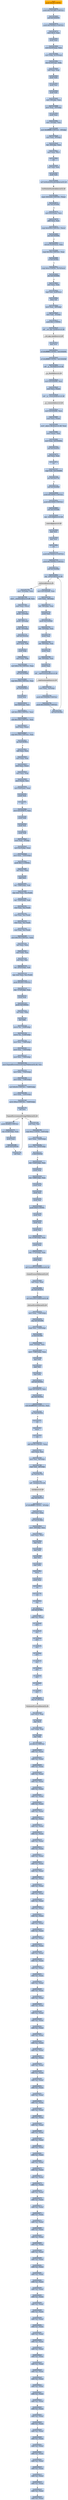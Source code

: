 digraph G {
node[shape=rectangle,style=filled,fillcolor=lightsteelblue,color=lightsteelblue]
bgcolor="transparent"
a0x01003659pushl_0x28UINT8[label="start\npushl $0x28<UINT8>",color="lightgrey",fillcolor="orange"];
a0x0100365bpushl_0x1001d80UINT32[label="0x0100365b\npushl $0x1001d80<UINT32>"];
a0x01003660call_0x01003878[label="0x01003660\ncall 0x01003878"];
a0x01003878pushl_0x10038caUINT32[label="0x01003878\npushl $0x10038ca<UINT32>"];
a0x0100387dmovl_fs_0_eax[label="0x0100387d\nmovl %fs:0, %eax"];
a0x01003883pushl_eax[label="0x01003883\npushl %eax"];
a0x01003884movl_0x10esp__eax[label="0x01003884\nmovl 0x10(%esp), %eax"];
a0x01003888movl_ebp_0x10esp_[label="0x01003888\nmovl %ebp, 0x10(%esp)"];
a0x0100388cleal_0x10esp__ebp[label="0x0100388c\nleal 0x10(%esp), %ebp"];
a0x01003890subl_eax_esp[label="0x01003890\nsubl %eax, %esp"];
a0x01003892pushl_ebx[label="0x01003892\npushl %ebx"];
a0x01003893pushl_esi[label="0x01003893\npushl %esi"];
a0x01003894pushl_edi[label="0x01003894\npushl %edi"];
a0x01003895movl__8ebp__eax[label="0x01003895\nmovl -8(%ebp), %eax"];
a0x01003898movl_esp__24ebp_[label="0x01003898\nmovl %esp, -24(%ebp)"];
a0x0100389bpushl_eax[label="0x0100389b\npushl %eax"];
a0x0100389cmovl__4ebp__eax[label="0x0100389c\nmovl -4(%ebp), %eax"];
a0x0100389fmovl_0xffffffffUINT32__4ebp_[label="0x0100389f\nmovl $0xffffffff<UINT32>, -4(%ebp)"];
a0x010038a6movl_eax__8ebp_[label="0x010038a6\nmovl %eax, -8(%ebp)"];
a0x010038a9leal__16ebp__eax[label="0x010038a9\nleal -16(%ebp), %eax"];
a0x010038acmovl_eax_fs_0[label="0x010038ac\nmovl %eax, %fs:0"];
a0x010038b2ret[label="0x010038b2\nret"];
a0x01003665xorl_edi_edi[label="0x01003665\nxorl %edi, %edi"];
a0x01003667pushl_edi[label="0x01003667\npushl %edi"];
a0x01003668call_GetModuleHandleA_kernel32_dll[label="0x01003668\ncall GetModuleHandleA@kernel32.dll"];
GetModuleHandleA_kernel32_dll[label="GetModuleHandleA@kernel32.dll",color="lightgrey",fillcolor="lightgrey"];
a0x0100366ecmpw_0x5a4dUINT16_eax_[label="0x0100366e\ncmpw $0x5a4d<UINT16>, (%eax)"];
a0x01003673jne_0x01003694[label="0x01003673\njne 0x01003694"];
a0x01003675movl_0x3ceax__ecx[label="0x01003675\nmovl 0x3c(%eax), %ecx"];
a0x01003678addl_eax_ecx[label="0x01003678\naddl %eax, %ecx"];
a0x0100367acmpl_0x4550UINT32_ecx_[label="0x0100367a\ncmpl $0x4550<UINT32>, (%ecx)"];
a0x01003680jne_0x01003694[label="0x01003680\njne 0x01003694"];
a0x01003682movzwl_0x18ecx__eax[label="0x01003682\nmovzwl 0x18(%ecx), %eax"];
a0x01003686cmpl_0x10bUINT32_eax[label="0x01003686\ncmpl $0x10b<UINT32>, %eax"];
a0x0100368bje_0x010036ac[label="0x0100368b\nje 0x010036ac"];
a0x010036accmpl_0xeUINT8_0x74ecx_[label="0x010036ac\ncmpl $0xe<UINT8>, 0x74(%ecx)"];
a0x010036b0jbe_0x01003694[label="0x010036b0\njbe 0x01003694"];
a0x010036b2xorl_eax_eax[label="0x010036b2\nxorl %eax, %eax"];
a0x010036b4cmpl_edi_0xe8ecx_[label="0x010036b4\ncmpl %edi, 0xe8(%ecx)"];
a0x010036basetne_al[label="0x010036ba\nsetne %al"];
a0x010036bdmovl_eax__28ebp_[label="0x010036bd\nmovl %eax, -28(%ebp)"];
a0x010036c0movl_edi__4ebp_[label="0x010036c0\nmovl %edi, -4(%ebp)"];
a0x010036c3pushl_0x1UINT8[label="0x010036c3\npushl $0x1<UINT8>"];
a0x010036c5call___set_app_type_msvcrt_dll[label="0x010036c5\ncall __set_app_type@msvcrt.dll"];
a__set_app_type_msvcrt_dll[label="__set_app_type@msvcrt.dll",color="lightgrey",fillcolor="lightgrey"];
a0x010036cbpopl_ecx[label="0x010036cb\npopl %ecx"];
a0x010036ccorl_0xffffffffUINT8_0x01004094[label="0x010036cc\norl $0xffffffff<UINT8>, 0x01004094"];
a0x010036d3orl_0xffffffffUINT8_0x01004098[label="0x010036d3\norl $0xffffffff<UINT8>, 0x01004098"];
a0x010036dacall___p__fmode_msvcrt_dll[label="0x010036da\ncall __p__fmode@msvcrt.dll"];
a__p__fmode_msvcrt_dll[label="__p__fmode@msvcrt.dll",color="lightgrey",fillcolor="lightgrey"];
a0x010036e0movl_0x01004090_ecx[label="0x010036e0\nmovl 0x01004090, %ecx"];
a0x010036e6movl_ecx_eax_[label="0x010036e6\nmovl %ecx, (%eax)"];
a0x010036e8call___p__commode_msvcrt_dll[label="0x010036e8\ncall __p__commode@msvcrt.dll"];
a__p__commode_msvcrt_dll[label="__p__commode@msvcrt.dll",color="lightgrey",fillcolor="lightgrey"];
a0x010036eemovl_0x0100408c_ecx[label="0x010036ee\nmovl 0x0100408c, %ecx"];
a0x010036f4movl_ecx_eax_[label="0x010036f4\nmovl %ecx, (%eax)"];
a0x010036f6movl__adjust_fdiv_msvcrt_dll_eax[label="0x010036f6\nmovl _adjust_fdiv@msvcrt.dll, %eax"];
a0x010036fbmovl_eax__eax[label="0x010036fb\nmovl (%eax), %eax"];
a0x010036fdmovl_eax_0x0100409c[label="0x010036fd\nmovl %eax, 0x0100409c"];
a0x01003702call_0x01003870[label="0x01003702\ncall 0x01003870"];
a0x01003870xorl_eax_eax[label="0x01003870\nxorl %eax, %eax"];
a0x01003872ret[label="0x01003872\nret"];
a0x01003707cmpl_edi_0x01004080[label="0x01003707\ncmpl %edi, 0x01004080"];
a0x0100370djne_0x0100371b[label="0x0100370d\njne 0x0100371b"];
a0x0100371bcall_0x01003859[label="0x0100371b\ncall 0x01003859"];
a0x01003859pushl_0x30000UINT32[label="0x01003859\npushl $0x30000<UINT32>"];
a0x0100385epushl_0x10000UINT32[label="0x0100385e\npushl $0x10000<UINT32>"];
a0x01003863call_0x010038d6[label="0x01003863\ncall 0x010038d6"];
a0x010038d6jmp__controlfp_msvcrt_dll[label="0x010038d6\njmp _controlfp@msvcrt.dll"];
a_controlfp_msvcrt_dll[label="_controlfp@msvcrt.dll",color="lightgrey",fillcolor="lightgrey"];
a0x01003868popl_ecx[label="0x01003868\npopl %ecx"];
a0x01003869popl_ecx[label="0x01003869\npopl %ecx"];
a0x0100386aret[label="0x0100386a\nret"];
a0x01003720pushl_0x1004010UINT32[label="0x01003720\npushl $0x1004010<UINT32>"];
a0x01003725pushl_0x100400cUINT32[label="0x01003725\npushl $0x100400c<UINT32>"];
a0x0100372acall_0x0100384e[label="0x0100372a\ncall 0x0100384e"];
a0x0100384ejmp__initterm_msvcrt_dll[label="0x0100384e\njmp _initterm@msvcrt.dll"];
a_initterm_msvcrt_dll[label="_initterm@msvcrt.dll",color="lightgrey",fillcolor="lightgrey"];
a0x0100372fmovl_0x01004088_eax[label="0x0100372f\nmovl 0x01004088, %eax"];
a0x01003734movl_eax__36ebp_[label="0x01003734\nmovl %eax, -36(%ebp)"];
a0x01003737leal__36ebp__eax[label="0x01003737\nleal -36(%ebp), %eax"];
a0x0100373apushl_eax[label="0x0100373a\npushl %eax"];
a0x0100373bpushl_0x01004084[label="0x0100373b\npushl 0x01004084"];
a0x01003741leal__32ebp__eax[label="0x01003741\nleal -32(%ebp), %eax"];
a0x01003744pushl_eax[label="0x01003744\npushl %eax"];
a0x01003745leal__40ebp__eax[label="0x01003745\nleal -40(%ebp), %eax"];
a0x01003748pushl_eax[label="0x01003748\npushl %eax"];
a0x01003749leal__44ebp__eax[label="0x01003749\nleal -44(%ebp), %eax"];
a0x0100374cpushl_eax[label="0x0100374c\npushl %eax"];
a0x0100374dcall___wgetmainargs_msvcrt_dll[label="0x0100374d\ncall __wgetmainargs@msvcrt.dll"];
a__wgetmainargs_msvcrt_dll[label="__wgetmainargs@msvcrt.dll",color="lightgrey",fillcolor="lightgrey"];
a0x01003753movl_eax__52ebp_[label="0x01003753\nmovl %eax, -52(%ebp)"];
a0x01003756pushl_0x1004008UINT32[label="0x01003756\npushl $0x1004008<UINT32>"];
a0x0100375bpushl_0x1004000UINT32[label="0x0100375b\npushl $0x1004000<UINT32>"];
a0x01003760call_0x0100384e[label="0x01003760\ncall 0x0100384e"];
a0x01003765movl__32ebp__eax[label="0x01003765\nmovl -32(%ebp), %eax"];
a0x01003768movl___winitenv_msvcrt_dll_ecx[label="0x01003768\nmovl __winitenv@msvcrt.dll, %ecx"];
a0x0100376emovl_eax_ecx_[label="0x0100376e\nmovl %eax, (%ecx)"];
a0x01003770pushl__32ebp_[label="0x01003770\npushl -32(%ebp)"];
a0x01003773pushl__40ebp_[label="0x01003773\npushl -40(%ebp)"];
a0x01003776pushl__44ebp_[label="0x01003776\npushl -44(%ebp)"];
a0x01003779call_0x010030cb[label="0x01003779\ncall 0x010030cb"];
a0x010030cbmovl_edi_edi[label="0x010030cb\nmovl %edi, %edi"];
a0x010030cdpushl_ebp[label="0x010030cd\npushl %ebp"];
a0x010030cemovl_esp_ebp[label="0x010030ce\nmovl %esp, %ebp"];
a0x010030d0movl_0x1c78UINT32_eax[label="0x010030d0\nmovl $0x1c78<UINT32>, %eax"];
a0x010030d5call_0x01003800[label="0x010030d5\ncall 0x01003800"];
a0x01003800cmpl_0x1000UINT32_eax[label="0x01003800\ncmpl $0x1000<UINT32>, %eax"];
a0x01003805jae_0x01003815[label="0x01003805\njae 0x01003815"];
a0x01003815pushl_ecx[label="0x01003815\npushl %ecx"];
a0x01003816leal_0x8esp__ecx[label="0x01003816\nleal 0x8(%esp), %ecx"];
a0x0100381asubl_0x1000UINT32_ecx[label="0x0100381a\nsubl $0x1000<UINT32>, %ecx"];
a0x01003820subl_0x1000UINT32_eax[label="0x01003820\nsubl $0x1000<UINT32>, %eax"];
a0x01003825testl_eax_ecx_[label="0x01003825\ntestl %eax, (%ecx)"];
a0x01003827cmpl_0x1000UINT32_eax[label="0x01003827\ncmpl $0x1000<UINT32>, %eax"];
a0x0100382cjae_0x0100381a[label="0x0100382c\njae 0x0100381a"];
a0x0100382esubl_eax_ecx[label="0x0100382e\nsubl %eax, %ecx"];
a0x01003830movl_esp_eax[label="0x01003830\nmovl %esp, %eax"];
a0x01003832testl_eax_ecx_[label="0x01003832\ntestl %eax, (%ecx)"];
a0x01003834movl_ecx_esp[label="0x01003834\nmovl %ecx, %esp"];
a0x01003836movl_eax__ecx[label="0x01003836\nmovl (%eax), %ecx"];
a0x01003838movl_0x4eax__eax[label="0x01003838\nmovl 0x4(%eax), %eax"];
a0x0100383bpushl_eax[label="0x0100383b\npushl %eax"];
a0x0100383cret[label="0x0100383c\nret"];
a0x010030damovl_0x01004074_eax[label="0x010030da\nmovl 0x01004074, %eax"];
a0x010030dfpushl_ebx[label="0x010030df\npushl %ebx"];
a0x010030e0pushl_esi[label="0x010030e0\npushl %esi"];
a0x010030e1pushl_edi[label="0x010030e1\npushl %edi"];
a0x010030e2movl_eax__4ebp_[label="0x010030e2\nmovl %eax, -4(%ebp)"];
a0x010030e5movl_0xcebp__eax[label="0x010030e5\nmovl 0xc(%ebp), %eax"];
a0x010030e8movl_eax__7204ebp_[label="0x010030e8\nmovl %eax, -7204(%ebp)"];
a0x010030eepushl_0x11UINT8[label="0x010030ee\npushl $0x11<UINT8>"];
a0x010030f0xorl_eax_eax[label="0x010030f0\nxorl %eax, %eax"];
a0x010030f2popl_ecx[label="0x010030f2\npopl %ecx"];
a0x010030f3leal__7288ebp__edi[label="0x010030f3\nleal -7288(%ebp), %edi"];
a0x010030f9repz_stosl_eax_es_edi_[label="0x010030f9\nrepz stosl %eax, %es:(%edi)"];
a0x010030fbleal__7220ebp__edi[label="0x010030fb\nleal -7220(%ebp), %edi"];
a0x01003101stosl_eax_es_edi_[label="0x01003101\nstosl %eax, %es:(%edi)"];
a0x01003102stosl_eax_es_edi_[label="0x01003102\nstosl %eax, %es:(%edi)"];
a0x01003103stosl_eax_es_edi_[label="0x01003103\nstosl %eax, %es:(%edi)"];
a0x01003104stosl_eax_es_edi_[label="0x01003104\nstosl %eax, %es:(%edi)"];
a0x01003105movl_0x100UINT32_edx[label="0x01003105\nmovl $0x100<UINT32>, %edx"];
a0x0100310axorl_eax_eax[label="0x0100310a\nxorl %eax, %eax"];
a0x0100310cmovl_edx_ecx[label="0x0100310c\nmovl %edx, %ecx"];
a0x0100310exorl_esi_esi[label="0x0100310e\nxorl %esi, %esi"];
a0x01003110leal__2052ebp__edi[label="0x01003110\nleal -2052(%ebp), %edi"];
a0x01003116repz_stosl_eax_es_edi_[label="0x01003116\nrepz stosl %eax, %es:(%edi)"];
a0x01003118pushl_0x200UINT32[label="0x01003118\npushl $0x200<UINT32>"];
a0x0100311dleal__7172ebp__eax[label="0x0100311d\nleal -7172(%ebp), %eax"];
a0x01003123pushl_eax[label="0x01003123\npushl %eax"];
a0x01003124pushl_0x0100402c[label="0x01003124\npushl 0x0100402c"];
a0x0100312axorl_ebx_ebx[label="0x0100312a\nxorl %ebx, %ebx"];
a0x0100312cincl_ebx[label="0x0100312c\nincl %ebx"];
a0x0100312dmovw_si__1028ebp_[label="0x0100312d\nmovw %si, -1028(%ebp)"];
a0x01003134movw_si__6148ebp_[label="0x01003134\nmovw %si, -6148(%ebp)"];
a0x0100313bmovl_esi__7188ebp_[label="0x0100313b\nmovl %esi, -7188(%ebp)"];
a0x01003141movl_esi__7184ebp_[label="0x01003141\nmovl %esi, -7184(%ebp)"];
a0x01003147movl_esi__7180ebp_[label="0x01003147\nmovl %esi, -7180(%ebp)"];
a0x0100314dmovl_ExpandEnvironmentStringsW_kernel32_dll_esi[label="0x0100314d\nmovl ExpandEnvironmentStringsW@kernel32.dll, %esi"];
a0x01003153movl_ebx__7192ebp_[label="0x01003153\nmovl %ebx, -7192(%ebp)"];
a0x01003159movl_ebx__7196ebp_[label="0x01003159\nmovl %ebx, -7196(%ebp)"];
a0x0100315fmovl_0x44UINT32__7288ebp_[label="0x0100315f\nmovl $0x44<UINT32>, -7288(%ebp)"];
a0x01003169movl_edx__7244ebp_[label="0x01003169\nmovl %edx, -7244(%ebp)"];
a0x0100316fmovw_0xaUINT16__7240ebp_[label="0x0100316f\nmovw $0xa<UINT16>, -7240(%ebp)"];
a0x01003178call_esi[label="0x01003178\ncall %esi"];
ExpandEnvironmentStringsW_kernel32_dll[label="ExpandEnvironmentStringsW@kernel32.dll",color="lightgrey",fillcolor="lightgrey"];
a0x0100317apushl_0x800UINT32[label="0x0100317a\npushl $0x800<UINT32>"];
a0x0100317fleal__6148ebp__eax[label="0x0100317f\nleal -6148(%ebp), %eax"];
a0x01003185pushl_eax[label="0x01003185\npushl %eax"];
a0x01003186pushl_0x01004030[label="0x01003186\npushl 0x01004030"];
a0x0100318ccall_esi[label="0x0100318c\ncall %esi"];
a0x0100318exorl_esi_esi[label="0x0100318e\nxorl %esi, %esi"];
a0x01003190cmpl_0x2UINT8_0x8ebp_[label="0x01003190\ncmpl $0x2<UINT8>, 0x8(%ebp)"];
a0x01003194movl_eax__7200ebp_[label="0x01003194\nmovl %eax, -7200(%ebp)"];
a0x0100319amovw_si__2054ebp_[label="0x0100319a\nmovw %si, -2054(%ebp)"];
a0x010031a1jl_0x0100343d[label="0x010031a1\njl 0x0100343d"];
a0x0100343dleal__7220ebp__eax[label="0x0100343d\nleal -7220(%ebp), %eax"];
a0x01003443pushl_eax[label="0x01003443\npushl %eax"];
a0x01003444leal__7288ebp__eax[label="0x01003444\nleal -7288(%ebp), %eax"];
a0x0100344apushl_eax[label="0x0100344a\npushl %eax"];
a0x0100344bpushl_esi[label="0x0100344b\npushl %esi"];
a0x0100344cpushl_esi[label="0x0100344c\npushl %esi"];
a0x0100344dpushl_0x8UINT8[label="0x0100344d\npushl $0x8<UINT8>"];
a0x0100344fpushl_esi[label="0x0100344f\npushl %esi"];
a0x01003450pushl_esi[label="0x01003450\npushl %esi"];
a0x01003451pushl_esi[label="0x01003451\npushl %esi"];
a0x01003452leal__6148ebp__eax[label="0x01003452\nleal -6148(%ebp), %eax"];
a0x01003458pushl_eax[label="0x01003458\npushl %eax"];
a0x01003459leal__7172ebp__eax[label="0x01003459\nleal -7172(%ebp), %eax"];
a0x0100345fpushl_eax[label="0x0100345f\npushl %eax"];
a0x01003460call_CreateProcessW_kernel32_dll[label="0x01003460\ncall CreateProcessW@kernel32.dll"];
CreateProcessW_kernel32_dll[label="CreateProcessW@kernel32.dll",color="lightgrey",fillcolor="lightgrey"];
a0x01003466testl_eax_eax[label="0x01003466\ntestl %eax, %eax"];
a0x01003468jne_0x01003478[label="0x01003468\njne 0x01003478"];
a0x0100346acall_GetLastError_kernel32_dll[label="0x0100346a\ncall GetLastError@kernel32.dll"];
GetLastError_kernel32_dll[label="GetLastError@kernel32.dll",color="lightgrey",fillcolor="lightgrey"];
a0x01003470movl_eax__7188ebp_[label="0x01003470\nmovl %eax, -7188(%ebp)"];
a0x01003476jmp_0x01003499[label="0x01003476\njmp 0x01003499"];
a0x01003499cmpl_esi__7180ebp_[label="0x01003499\ncmpl %esi, -7180(%ebp)"];
a0x0100349fje_0x010034b6[label="0x0100349f\nje 0x010034b6"];
a0x010034b6movl__4ebp__ecx[label="0x010034b6\nmovl -4(%ebp), %ecx"];
a0x010034b9movl__7188ebp__eax[label="0x010034b9\nmovl -7188(%ebp), %eax"];
a0x010034bfpopl_edi[label="0x010034bf\npopl %edi"];
a0x010034c0popl_esi[label="0x010034c0\npopl %esi"];
a0x010034c1popl_ebx[label="0x010034c1\npopl %ebx"];
a0x010034c2call_0x01003541[label="0x010034c2\ncall 0x01003541"];
a0x01003541cmpl_0x01004074_ecx[label="0x01003541\ncmpl 0x01004074, %ecx"];
a0x01003547jne_0x01003552[label="0x01003547\njne 0x01003552"];
a0x01003549testl_0xffff0000UINT32_ecx[label="0x01003549\ntestl $0xffff0000<UINT32>, %ecx"];
a0x0100354fjne_0x01003552[label="0x0100354f\njne 0x01003552"];
a0x01003551ret[label="0x01003551\nret"];
a0x010034c7leave_[label="0x010034c7\nleave "];
a0x010034c8ret[label="0x010034c8\nret"];
a0x0100377eaddl_0x30UINT8_esp[label="0x0100377e\naddl $0x30<UINT8>, %esp"];
a0x01003781movl_eax_esi[label="0x01003781\nmovl %eax, %esi"];
a0x01003783movl_esi__56ebp_[label="0x01003783\nmovl %esi, -56(%ebp)"];
a0x01003786cmpl_edi__28ebp_[label="0x01003786\ncmpl %edi, -28(%ebp)"];
a0x01003789jne_0x01003792[label="0x01003789\njne 0x01003792"];
a0x01003792call__cexit_msvcrt_dll[label="0x01003792\ncall _cexit@msvcrt.dll"];
a_cexit_msvcrt_dll[label="_cexit@msvcrt.dll",color="lightgrey",fillcolor="lightgrey"];
a0x01003798jmp_0x010037c7[label="0x01003798\njmp 0x010037c7"];
a0x010037c7orl_0xffffffffUINT8__4ebp_[label="0x010037c7\norl $0xffffffff<UINT8>, -4(%ebp)"];
a0x010037cbmovl_esi_eax[label="0x010037cb\nmovl %esi, %eax"];
a0x010037cdcall_0x010038b3[label="0x010037cd\ncall 0x010038b3"];
a0x010038b3movl__16ebp__ecx[label="0x010038b3\nmovl -16(%ebp), %ecx"];
a0x010038b6movl_ecx_fs_0[label="0x010038b6\nmovl %ecx, %fs:0"];
a0x010038bdpopl_ecx[label="0x010038bd\npopl %ecx"];
a0x010038bepopl_edi[label="0x010038be\npopl %edi"];
a0x010038bfpopl_esi[label="0x010038bf\npopl %esi"];
a0x010038c0popl_ebx[label="0x010038c0\npopl %ebx"];
a0x010038c1leave_[label="0x010038c1\nleave "];
a0x010038c2pushl_ecx[label="0x010038c2\npushl %ecx"];
a0x010038c3ret[label="0x010038c3\nret"];
a0x010037d2ret[label="0x010037d2\nret"];
a0x7c8000c0nop_[label="0x7c8000c0\nnop "];
a0x7c8000c1call_0x63d7f9f4[label="0x7c8000c1\ncall 0x63d7f9f4"];
a0x63d7f9f4addb_al_eax_[label="0x63d7f9f4\naddb %al, (%eax)"];
a0x7c839aa8int3_[label="0x7c839aa8\nint3 "];
a0x7c839aa9int3_[label="0x7c839aa9\nint3 "];
a0x7c839aaaint3_[label="0x7c839aaa\nint3 "];
a0x7c839aabint3_[label="0x7c839aab\nint3 "];
a0x7c839aacint3_[label="0x7c839aac\nint3 "];
a0x7c839aadint3_[label="0x7c839aad\nint3 "];
a0x7c839aaeint3_[label="0x7c839aae\nint3 "];
a0x7c839aafint3_[label="0x7c839aaf\nint3 "];
a0x7c839ab0int3_[label="0x7c839ab0\nint3 "];
a0x7c839ab1int3_[label="0x7c839ab1\nint3 "];
a0x7c839ab2jmp_0x7c801e1a[label="0x7c839ab2\njmp 0x7c801e1a"];
TerminateProcess_kernel32_dll[label="TerminateProcess@kernel32.dll",color="lightgrey",fillcolor="lightgrey"];
a0x7c9032a8movl_fs_0_esp[label="0x7c9032a8\nmovl %fs:0, %esp"];
a0x7c9032afpopl_fs_0[label="0x7c9032af\npopl %fs:0"];
a0x7c9032b6movl_ebp_esp[label="0x7c9032b6\nmovl %ebp, %esp"];
a0x7c9032b8popl_ebp[label="0x7c9032b8\npopl %ebp"];
a0x7c9032b9ret_0x14UINT16[label="0x7c9032b9\nret $0x14<UINT16>"];
a0x00000000addb_al_eax_[label="0x00000000\naddb %al, (%eax)"];
a0x00000002addb_al_eax_[label="0x00000002\naddb %al, (%eax)"];
a0x00000004addb_al_eax_[label="0x00000004\naddb %al, (%eax)"];
a0x00000006addb_al_eax_[label="0x00000006\naddb %al, (%eax)"];
a0x00000008addb_al_eax_[label="0x00000008\naddb %al, (%eax)"];
a0x0000000aaddb_al_eax_[label="0x0000000a\naddb %al, (%eax)"];
a0x0000000caddb_al_eax_[label="0x0000000c\naddb %al, (%eax)"];
a0x0000000eaddb_al_eax_[label="0x0000000e\naddb %al, (%eax)"];
a0x00000010addb_al_eax_[label="0x00000010\naddb %al, (%eax)"];
a0x00000012addb_al_eax_[label="0x00000012\naddb %al, (%eax)"];
a0x00000014addb_al_eax_[label="0x00000014\naddb %al, (%eax)"];
a0x00000016addb_al_eax_[label="0x00000016\naddb %al, (%eax)"];
a0x00000018addb_al_eax_[label="0x00000018\naddb %al, (%eax)"];
a0x0000001aaddb_al_eax_[label="0x0000001a\naddb %al, (%eax)"];
a0x0000001caddb_al_eax_[label="0x0000001c\naddb %al, (%eax)"];
a0x0000001eaddb_al_eax_[label="0x0000001e\naddb %al, (%eax)"];
a0x00000020addb_al_eax_[label="0x00000020\naddb %al, (%eax)"];
a0x00000022addb_al_eax_[label="0x00000022\naddb %al, (%eax)"];
a0x00000024addb_al_eax_[label="0x00000024\naddb %al, (%eax)"];
a0x00000026addb_al_eax_[label="0x00000026\naddb %al, (%eax)"];
a0x00000028addb_al_eax_[label="0x00000028\naddb %al, (%eax)"];
a0x0000002aaddb_al_eax_[label="0x0000002a\naddb %al, (%eax)"];
a0x0000002caddb_al_eax_[label="0x0000002c\naddb %al, (%eax)"];
a0x0000002eaddb_al_eax_[label="0x0000002e\naddb %al, (%eax)"];
a0x00000030addb_al_eax_[label="0x00000030\naddb %al, (%eax)"];
a0x00000032addb_al_eax_[label="0x00000032\naddb %al, (%eax)"];
a0x00000034addb_al_eax_[label="0x00000034\naddb %al, (%eax)"];
a0x00000036addb_al_eax_[label="0x00000036\naddb %al, (%eax)"];
a0x00000038addb_al_eax_[label="0x00000038\naddb %al, (%eax)"];
a0x0000003aaddb_al_eax_[label="0x0000003a\naddb %al, (%eax)"];
a0x0000003caddb_al_eax_[label="0x0000003c\naddb %al, (%eax)"];
a0x0000003eaddb_al_eax_[label="0x0000003e\naddb %al, (%eax)"];
a0x00000040addb_al_eax_[label="0x00000040\naddb %al, (%eax)"];
a0x00000042addb_al_eax_[label="0x00000042\naddb %al, (%eax)"];
a0x00000044addb_al_eax_[label="0x00000044\naddb %al, (%eax)"];
a0x00000046addb_al_eax_[label="0x00000046\naddb %al, (%eax)"];
a0x00000048addb_al_eax_[label="0x00000048\naddb %al, (%eax)"];
a0x0000004aaddb_al_eax_[label="0x0000004a\naddb %al, (%eax)"];
a0x0000004caddb_al_eax_[label="0x0000004c\naddb %al, (%eax)"];
a0x0000004eaddb_al_eax_[label="0x0000004e\naddb %al, (%eax)"];
a0x00000050addb_al_eax_[label="0x00000050\naddb %al, (%eax)"];
a0x00000052addb_al_eax_[label="0x00000052\naddb %al, (%eax)"];
a0x00000054addb_al_eax_[label="0x00000054\naddb %al, (%eax)"];
a0x00000056addb_al_eax_[label="0x00000056\naddb %al, (%eax)"];
a0x00000058addb_al_eax_[label="0x00000058\naddb %al, (%eax)"];
a0x0000005aaddb_al_eax_[label="0x0000005a\naddb %al, (%eax)"];
a0x0000005caddb_al_eax_[label="0x0000005c\naddb %al, (%eax)"];
a0x0000005eaddb_al_eax_[label="0x0000005e\naddb %al, (%eax)"];
a0x00000060addb_al_eax_[label="0x00000060\naddb %al, (%eax)"];
a0x00000062addb_al_eax_[label="0x00000062\naddb %al, (%eax)"];
a0x00000064addb_al_eax_[label="0x00000064\naddb %al, (%eax)"];
a0x00000066addb_al_eax_[label="0x00000066\naddb %al, (%eax)"];
a0x00000068addb_al_eax_[label="0x00000068\naddb %al, (%eax)"];
a0x0000006aaddb_al_eax_[label="0x0000006a\naddb %al, (%eax)"];
a0x0000006caddb_al_eax_[label="0x0000006c\naddb %al, (%eax)"];
a0x0000006eaddb_al_eax_[label="0x0000006e\naddb %al, (%eax)"];
a0x00000070addb_al_eax_[label="0x00000070\naddb %al, (%eax)"];
a0x00000072addb_al_eax_[label="0x00000072\naddb %al, (%eax)"];
a0x00000074addb_al_eax_[label="0x00000074\naddb %al, (%eax)"];
a0x00000076addb_al_eax_[label="0x00000076\naddb %al, (%eax)"];
a0x00000078addb_al_eax_[label="0x00000078\naddb %al, (%eax)"];
a0x0000007aaddb_al_eax_[label="0x0000007a\naddb %al, (%eax)"];
a0x0000007caddb_al_eax_[label="0x0000007c\naddb %al, (%eax)"];
a0x0000007eaddb_al_eax_[label="0x0000007e\naddb %al, (%eax)"];
a0x00000080addb_al_eax_[label="0x00000080\naddb %al, (%eax)"];
a0x00000082addb_al_eax_[label="0x00000082\naddb %al, (%eax)"];
a0x00000084addb_al_eax_[label="0x00000084\naddb %al, (%eax)"];
a0x00000086addb_al_eax_[label="0x00000086\naddb %al, (%eax)"];
a0x00000088addb_al_eax_[label="0x00000088\naddb %al, (%eax)"];
a0x0000008aaddb_al_eax_[label="0x0000008a\naddb %al, (%eax)"];
a0x0000008caddb_al_eax_[label="0x0000008c\naddb %al, (%eax)"];
a0x0000008eaddb_al_eax_[label="0x0000008e\naddb %al, (%eax)"];
a0x00000090addb_al_eax_[label="0x00000090\naddb %al, (%eax)"];
a0x00000092addb_al_eax_[label="0x00000092\naddb %al, (%eax)"];
a0x00000094addb_al_eax_[label="0x00000094\naddb %al, (%eax)"];
a0x00000096addb_al_eax_[label="0x00000096\naddb %al, (%eax)"];
a0x00000098addb_al_eax_[label="0x00000098\naddb %al, (%eax)"];
a0x0000009aaddb_al_eax_[label="0x0000009a\naddb %al, (%eax)"];
a0x0000009caddb_al_eax_[label="0x0000009c\naddb %al, (%eax)"];
a0x0000009eaddb_al_eax_[label="0x0000009e\naddb %al, (%eax)"];
a0x000000a0addb_al_eax_[label="0x000000a0\naddb %al, (%eax)"];
a0x000000a2addb_al_eax_[label="0x000000a2\naddb %al, (%eax)"];
a0x000000a4addb_al_eax_[label="0x000000a4\naddb %al, (%eax)"];
a0x000000a6addb_al_eax_[label="0x000000a6\naddb %al, (%eax)"];
a0x000000a8addb_al_eax_[label="0x000000a8\naddb %al, (%eax)"];
a0x000000aaaddb_al_eax_[label="0x000000aa\naddb %al, (%eax)"];
a0x000000acaddb_al_eax_[label="0x000000ac\naddb %al, (%eax)"];
a0x000000aeaddb_al_eax_[label="0x000000ae\naddb %al, (%eax)"];
a0x000000b0addb_al_eax_[label="0x000000b0\naddb %al, (%eax)"];
a0x000000b2addb_al_eax_[label="0x000000b2\naddb %al, (%eax)"];
a0x000000b4addb_al_eax_[label="0x000000b4\naddb %al, (%eax)"];
a0x000000b6addb_al_eax_[label="0x000000b6\naddb %al, (%eax)"];
a0x000000b8addb_al_eax_[label="0x000000b8\naddb %al, (%eax)"];
a0x000000baaddb_al_eax_[label="0x000000ba\naddb %al, (%eax)"];
a0x000000bcaddb_al_eax_[label="0x000000bc\naddb %al, (%eax)"];
a0x000000beaddb_al_eax_[label="0x000000be\naddb %al, (%eax)"];
a0x000000c0addb_al_eax_[label="0x000000c0\naddb %al, (%eax)"];
a0x000000c2addb_al_eax_[label="0x000000c2\naddb %al, (%eax)"];
a0x000000c4addb_al_eax_[label="0x000000c4\naddb %al, (%eax)"];
a0x000000c6addb_al_eax_[label="0x000000c6\naddb %al, (%eax)"];
a0x000000c8addb_al_eax_[label="0x000000c8\naddb %al, (%eax)"];
a0x01003659pushl_0x28UINT8 -> a0x0100365bpushl_0x1001d80UINT32 [color="#000000"];
a0x0100365bpushl_0x1001d80UINT32 -> a0x01003660call_0x01003878 [color="#000000"];
a0x01003660call_0x01003878 -> a0x01003878pushl_0x10038caUINT32 [color="#000000"];
a0x01003878pushl_0x10038caUINT32 -> a0x0100387dmovl_fs_0_eax [color="#000000"];
a0x0100387dmovl_fs_0_eax -> a0x01003883pushl_eax [color="#000000"];
a0x01003883pushl_eax -> a0x01003884movl_0x10esp__eax [color="#000000"];
a0x01003884movl_0x10esp__eax -> a0x01003888movl_ebp_0x10esp_ [color="#000000"];
a0x01003888movl_ebp_0x10esp_ -> a0x0100388cleal_0x10esp__ebp [color="#000000"];
a0x0100388cleal_0x10esp__ebp -> a0x01003890subl_eax_esp [color="#000000"];
a0x01003890subl_eax_esp -> a0x01003892pushl_ebx [color="#000000"];
a0x01003892pushl_ebx -> a0x01003893pushl_esi [color="#000000"];
a0x01003893pushl_esi -> a0x01003894pushl_edi [color="#000000"];
a0x01003894pushl_edi -> a0x01003895movl__8ebp__eax [color="#000000"];
a0x01003895movl__8ebp__eax -> a0x01003898movl_esp__24ebp_ [color="#000000"];
a0x01003898movl_esp__24ebp_ -> a0x0100389bpushl_eax [color="#000000"];
a0x0100389bpushl_eax -> a0x0100389cmovl__4ebp__eax [color="#000000"];
a0x0100389cmovl__4ebp__eax -> a0x0100389fmovl_0xffffffffUINT32__4ebp_ [color="#000000"];
a0x0100389fmovl_0xffffffffUINT32__4ebp_ -> a0x010038a6movl_eax__8ebp_ [color="#000000"];
a0x010038a6movl_eax__8ebp_ -> a0x010038a9leal__16ebp__eax [color="#000000"];
a0x010038a9leal__16ebp__eax -> a0x010038acmovl_eax_fs_0 [color="#000000"];
a0x010038acmovl_eax_fs_0 -> a0x010038b2ret [color="#000000"];
a0x010038b2ret -> a0x01003665xorl_edi_edi [color="#000000"];
a0x01003665xorl_edi_edi -> a0x01003667pushl_edi [color="#000000"];
a0x01003667pushl_edi -> a0x01003668call_GetModuleHandleA_kernel32_dll [color="#000000"];
a0x01003668call_GetModuleHandleA_kernel32_dll -> GetModuleHandleA_kernel32_dll [color="#000000"];
GetModuleHandleA_kernel32_dll -> a0x0100366ecmpw_0x5a4dUINT16_eax_ [color="#000000"];
a0x0100366ecmpw_0x5a4dUINT16_eax_ -> a0x01003673jne_0x01003694 [color="#000000"];
a0x01003673jne_0x01003694 -> a0x01003675movl_0x3ceax__ecx [color="#000000",label="F"];
a0x01003675movl_0x3ceax__ecx -> a0x01003678addl_eax_ecx [color="#000000"];
a0x01003678addl_eax_ecx -> a0x0100367acmpl_0x4550UINT32_ecx_ [color="#000000"];
a0x0100367acmpl_0x4550UINT32_ecx_ -> a0x01003680jne_0x01003694 [color="#000000"];
a0x01003680jne_0x01003694 -> a0x01003682movzwl_0x18ecx__eax [color="#000000",label="F"];
a0x01003682movzwl_0x18ecx__eax -> a0x01003686cmpl_0x10bUINT32_eax [color="#000000"];
a0x01003686cmpl_0x10bUINT32_eax -> a0x0100368bje_0x010036ac [color="#000000"];
a0x0100368bje_0x010036ac -> a0x010036accmpl_0xeUINT8_0x74ecx_ [color="#000000",label="T"];
a0x010036accmpl_0xeUINT8_0x74ecx_ -> a0x010036b0jbe_0x01003694 [color="#000000"];
a0x010036b0jbe_0x01003694 -> a0x010036b2xorl_eax_eax [color="#000000",label="F"];
a0x010036b2xorl_eax_eax -> a0x010036b4cmpl_edi_0xe8ecx_ [color="#000000"];
a0x010036b4cmpl_edi_0xe8ecx_ -> a0x010036basetne_al [color="#000000"];
a0x010036basetne_al -> a0x010036bdmovl_eax__28ebp_ [color="#000000"];
a0x010036bdmovl_eax__28ebp_ -> a0x010036c0movl_edi__4ebp_ [color="#000000"];
a0x010036c0movl_edi__4ebp_ -> a0x010036c3pushl_0x1UINT8 [color="#000000"];
a0x010036c3pushl_0x1UINT8 -> a0x010036c5call___set_app_type_msvcrt_dll [color="#000000"];
a0x010036c5call___set_app_type_msvcrt_dll -> a__set_app_type_msvcrt_dll [color="#000000"];
a__set_app_type_msvcrt_dll -> a0x010036cbpopl_ecx [color="#000000"];
a0x010036cbpopl_ecx -> a0x010036ccorl_0xffffffffUINT8_0x01004094 [color="#000000"];
a0x010036ccorl_0xffffffffUINT8_0x01004094 -> a0x010036d3orl_0xffffffffUINT8_0x01004098 [color="#000000"];
a0x010036d3orl_0xffffffffUINT8_0x01004098 -> a0x010036dacall___p__fmode_msvcrt_dll [color="#000000"];
a0x010036dacall___p__fmode_msvcrt_dll -> a__p__fmode_msvcrt_dll [color="#000000"];
a__p__fmode_msvcrt_dll -> a0x010036e0movl_0x01004090_ecx [color="#000000"];
a0x010036e0movl_0x01004090_ecx -> a0x010036e6movl_ecx_eax_ [color="#000000"];
a0x010036e6movl_ecx_eax_ -> a0x010036e8call___p__commode_msvcrt_dll [color="#000000"];
a0x010036e8call___p__commode_msvcrt_dll -> a__p__commode_msvcrt_dll [color="#000000"];
a__p__commode_msvcrt_dll -> a0x010036eemovl_0x0100408c_ecx [color="#000000"];
a0x010036eemovl_0x0100408c_ecx -> a0x010036f4movl_ecx_eax_ [color="#000000"];
a0x010036f4movl_ecx_eax_ -> a0x010036f6movl__adjust_fdiv_msvcrt_dll_eax [color="#000000"];
a0x010036f6movl__adjust_fdiv_msvcrt_dll_eax -> a0x010036fbmovl_eax__eax [color="#000000"];
a0x010036fbmovl_eax__eax -> a0x010036fdmovl_eax_0x0100409c [color="#000000"];
a0x010036fdmovl_eax_0x0100409c -> a0x01003702call_0x01003870 [color="#000000"];
a0x01003702call_0x01003870 -> a0x01003870xorl_eax_eax [color="#000000"];
a0x01003870xorl_eax_eax -> a0x01003872ret [color="#000000"];
a0x01003872ret -> a0x01003707cmpl_edi_0x01004080 [color="#000000"];
a0x01003707cmpl_edi_0x01004080 -> a0x0100370djne_0x0100371b [color="#000000"];
a0x0100370djne_0x0100371b -> a0x0100371bcall_0x01003859 [color="#000000",label="T"];
a0x0100371bcall_0x01003859 -> a0x01003859pushl_0x30000UINT32 [color="#000000"];
a0x01003859pushl_0x30000UINT32 -> a0x0100385epushl_0x10000UINT32 [color="#000000"];
a0x0100385epushl_0x10000UINT32 -> a0x01003863call_0x010038d6 [color="#000000"];
a0x01003863call_0x010038d6 -> a0x010038d6jmp__controlfp_msvcrt_dll [color="#000000"];
a0x010038d6jmp__controlfp_msvcrt_dll -> a_controlfp_msvcrt_dll [color="#000000"];
a_controlfp_msvcrt_dll -> a0x01003868popl_ecx [color="#000000"];
a0x01003868popl_ecx -> a0x01003869popl_ecx [color="#000000"];
a0x01003869popl_ecx -> a0x0100386aret [color="#000000"];
a0x0100386aret -> a0x01003720pushl_0x1004010UINT32 [color="#000000"];
a0x01003720pushl_0x1004010UINT32 -> a0x01003725pushl_0x100400cUINT32 [color="#000000"];
a0x01003725pushl_0x100400cUINT32 -> a0x0100372acall_0x0100384e [color="#000000"];
a0x0100372acall_0x0100384e -> a0x0100384ejmp__initterm_msvcrt_dll [color="#000000"];
a0x0100384ejmp__initterm_msvcrt_dll -> a_initterm_msvcrt_dll [color="#000000"];
a_initterm_msvcrt_dll -> a0x0100372fmovl_0x01004088_eax [color="#000000"];
a0x0100372fmovl_0x01004088_eax -> a0x01003734movl_eax__36ebp_ [color="#000000"];
a0x01003734movl_eax__36ebp_ -> a0x01003737leal__36ebp__eax [color="#000000"];
a0x01003737leal__36ebp__eax -> a0x0100373apushl_eax [color="#000000"];
a0x0100373apushl_eax -> a0x0100373bpushl_0x01004084 [color="#000000"];
a0x0100373bpushl_0x01004084 -> a0x01003741leal__32ebp__eax [color="#000000"];
a0x01003741leal__32ebp__eax -> a0x01003744pushl_eax [color="#000000"];
a0x01003744pushl_eax -> a0x01003745leal__40ebp__eax [color="#000000"];
a0x01003745leal__40ebp__eax -> a0x01003748pushl_eax [color="#000000"];
a0x01003748pushl_eax -> a0x01003749leal__44ebp__eax [color="#000000"];
a0x01003749leal__44ebp__eax -> a0x0100374cpushl_eax [color="#000000"];
a0x0100374cpushl_eax -> a0x0100374dcall___wgetmainargs_msvcrt_dll [color="#000000"];
a0x0100374dcall___wgetmainargs_msvcrt_dll -> a__wgetmainargs_msvcrt_dll [color="#000000"];
a__wgetmainargs_msvcrt_dll -> a0x01003753movl_eax__52ebp_ [color="#000000"];
a0x01003753movl_eax__52ebp_ -> a0x01003756pushl_0x1004008UINT32 [color="#000000"];
a0x01003756pushl_0x1004008UINT32 -> a0x0100375bpushl_0x1004000UINT32 [color="#000000"];
a0x0100375bpushl_0x1004000UINT32 -> a0x01003760call_0x0100384e [color="#000000"];
a0x01003760call_0x0100384e -> a0x0100384ejmp__initterm_msvcrt_dll [color="#000000"];
a_initterm_msvcrt_dll -> a0x01003765movl__32ebp__eax [color="#000000"];
a0x01003765movl__32ebp__eax -> a0x01003768movl___winitenv_msvcrt_dll_ecx [color="#000000"];
a0x01003768movl___winitenv_msvcrt_dll_ecx -> a0x0100376emovl_eax_ecx_ [color="#000000"];
a0x0100376emovl_eax_ecx_ -> a0x01003770pushl__32ebp_ [color="#000000"];
a0x01003770pushl__32ebp_ -> a0x01003773pushl__40ebp_ [color="#000000"];
a0x01003773pushl__40ebp_ -> a0x01003776pushl__44ebp_ [color="#000000"];
a0x01003776pushl__44ebp_ -> a0x01003779call_0x010030cb [color="#000000"];
a0x01003779call_0x010030cb -> a0x010030cbmovl_edi_edi [color="#000000"];
a0x010030cbmovl_edi_edi -> a0x010030cdpushl_ebp [color="#000000"];
a0x010030cdpushl_ebp -> a0x010030cemovl_esp_ebp [color="#000000"];
a0x010030cemovl_esp_ebp -> a0x010030d0movl_0x1c78UINT32_eax [color="#000000"];
a0x010030d0movl_0x1c78UINT32_eax -> a0x010030d5call_0x01003800 [color="#000000"];
a0x010030d5call_0x01003800 -> a0x01003800cmpl_0x1000UINT32_eax [color="#000000"];
a0x01003800cmpl_0x1000UINT32_eax -> a0x01003805jae_0x01003815 [color="#000000"];
a0x01003805jae_0x01003815 -> a0x01003815pushl_ecx [color="#000000",label="T"];
a0x01003815pushl_ecx -> a0x01003816leal_0x8esp__ecx [color="#000000"];
a0x01003816leal_0x8esp__ecx -> a0x0100381asubl_0x1000UINT32_ecx [color="#000000"];
a0x0100381asubl_0x1000UINT32_ecx -> a0x01003820subl_0x1000UINT32_eax [color="#000000"];
a0x01003820subl_0x1000UINT32_eax -> a0x01003825testl_eax_ecx_ [color="#000000"];
a0x01003825testl_eax_ecx_ -> a0x01003827cmpl_0x1000UINT32_eax [color="#000000"];
a0x01003827cmpl_0x1000UINT32_eax -> a0x0100382cjae_0x0100381a [color="#000000"];
a0x0100382cjae_0x0100381a -> a0x0100382esubl_eax_ecx [color="#000000",label="F"];
a0x0100382esubl_eax_ecx -> a0x01003830movl_esp_eax [color="#000000"];
a0x01003830movl_esp_eax -> a0x01003832testl_eax_ecx_ [color="#000000"];
a0x01003832testl_eax_ecx_ -> a0x01003834movl_ecx_esp [color="#000000"];
a0x01003834movl_ecx_esp -> a0x01003836movl_eax__ecx [color="#000000"];
a0x01003836movl_eax__ecx -> a0x01003838movl_0x4eax__eax [color="#000000"];
a0x01003838movl_0x4eax__eax -> a0x0100383bpushl_eax [color="#000000"];
a0x0100383bpushl_eax -> a0x0100383cret [color="#000000"];
a0x0100383cret -> a0x010030damovl_0x01004074_eax [color="#000000"];
a0x010030damovl_0x01004074_eax -> a0x010030dfpushl_ebx [color="#000000"];
a0x010030dfpushl_ebx -> a0x010030e0pushl_esi [color="#000000"];
a0x010030e0pushl_esi -> a0x010030e1pushl_edi [color="#000000"];
a0x010030e1pushl_edi -> a0x010030e2movl_eax__4ebp_ [color="#000000"];
a0x010030e2movl_eax__4ebp_ -> a0x010030e5movl_0xcebp__eax [color="#000000"];
a0x010030e5movl_0xcebp__eax -> a0x010030e8movl_eax__7204ebp_ [color="#000000"];
a0x010030e8movl_eax__7204ebp_ -> a0x010030eepushl_0x11UINT8 [color="#000000"];
a0x010030eepushl_0x11UINT8 -> a0x010030f0xorl_eax_eax [color="#000000"];
a0x010030f0xorl_eax_eax -> a0x010030f2popl_ecx [color="#000000"];
a0x010030f2popl_ecx -> a0x010030f3leal__7288ebp__edi [color="#000000"];
a0x010030f3leal__7288ebp__edi -> a0x010030f9repz_stosl_eax_es_edi_ [color="#000000"];
a0x010030f9repz_stosl_eax_es_edi_ -> a0x010030fbleal__7220ebp__edi [color="#000000"];
a0x010030fbleal__7220ebp__edi -> a0x01003101stosl_eax_es_edi_ [color="#000000"];
a0x01003101stosl_eax_es_edi_ -> a0x01003102stosl_eax_es_edi_ [color="#000000"];
a0x01003102stosl_eax_es_edi_ -> a0x01003103stosl_eax_es_edi_ [color="#000000"];
a0x01003103stosl_eax_es_edi_ -> a0x01003104stosl_eax_es_edi_ [color="#000000"];
a0x01003104stosl_eax_es_edi_ -> a0x01003105movl_0x100UINT32_edx [color="#000000"];
a0x01003105movl_0x100UINT32_edx -> a0x0100310axorl_eax_eax [color="#000000"];
a0x0100310axorl_eax_eax -> a0x0100310cmovl_edx_ecx [color="#000000"];
a0x0100310cmovl_edx_ecx -> a0x0100310exorl_esi_esi [color="#000000"];
a0x0100310exorl_esi_esi -> a0x01003110leal__2052ebp__edi [color="#000000"];
a0x01003110leal__2052ebp__edi -> a0x01003116repz_stosl_eax_es_edi_ [color="#000000"];
a0x01003116repz_stosl_eax_es_edi_ -> a0x01003118pushl_0x200UINT32 [color="#000000"];
a0x01003118pushl_0x200UINT32 -> a0x0100311dleal__7172ebp__eax [color="#000000"];
a0x0100311dleal__7172ebp__eax -> a0x01003123pushl_eax [color="#000000"];
a0x01003123pushl_eax -> a0x01003124pushl_0x0100402c [color="#000000"];
a0x01003124pushl_0x0100402c -> a0x0100312axorl_ebx_ebx [color="#000000"];
a0x0100312axorl_ebx_ebx -> a0x0100312cincl_ebx [color="#000000"];
a0x0100312cincl_ebx -> a0x0100312dmovw_si__1028ebp_ [color="#000000"];
a0x0100312dmovw_si__1028ebp_ -> a0x01003134movw_si__6148ebp_ [color="#000000"];
a0x01003134movw_si__6148ebp_ -> a0x0100313bmovl_esi__7188ebp_ [color="#000000"];
a0x0100313bmovl_esi__7188ebp_ -> a0x01003141movl_esi__7184ebp_ [color="#000000"];
a0x01003141movl_esi__7184ebp_ -> a0x01003147movl_esi__7180ebp_ [color="#000000"];
a0x01003147movl_esi__7180ebp_ -> a0x0100314dmovl_ExpandEnvironmentStringsW_kernel32_dll_esi [color="#000000"];
a0x0100314dmovl_ExpandEnvironmentStringsW_kernel32_dll_esi -> a0x01003153movl_ebx__7192ebp_ [color="#000000"];
a0x01003153movl_ebx__7192ebp_ -> a0x01003159movl_ebx__7196ebp_ [color="#000000"];
a0x01003159movl_ebx__7196ebp_ -> a0x0100315fmovl_0x44UINT32__7288ebp_ [color="#000000"];
a0x0100315fmovl_0x44UINT32__7288ebp_ -> a0x01003169movl_edx__7244ebp_ [color="#000000"];
a0x01003169movl_edx__7244ebp_ -> a0x0100316fmovw_0xaUINT16__7240ebp_ [color="#000000"];
a0x0100316fmovw_0xaUINT16__7240ebp_ -> a0x01003178call_esi [color="#000000"];
a0x01003178call_esi -> ExpandEnvironmentStringsW_kernel32_dll [color="#000000"];
ExpandEnvironmentStringsW_kernel32_dll -> a0x0100317apushl_0x800UINT32 [color="#000000"];
a0x0100317apushl_0x800UINT32 -> a0x0100317fleal__6148ebp__eax [color="#000000"];
a0x0100317fleal__6148ebp__eax -> a0x01003185pushl_eax [color="#000000"];
a0x01003185pushl_eax -> a0x01003186pushl_0x01004030 [color="#000000"];
a0x01003186pushl_0x01004030 -> a0x0100318ccall_esi [color="#000000"];
a0x0100318ccall_esi -> ExpandEnvironmentStringsW_kernel32_dll [color="#000000"];
ExpandEnvironmentStringsW_kernel32_dll -> a0x0100318exorl_esi_esi [color="#000000"];
a0x0100318exorl_esi_esi -> a0x01003190cmpl_0x2UINT8_0x8ebp_ [color="#000000"];
a0x01003190cmpl_0x2UINT8_0x8ebp_ -> a0x01003194movl_eax__7200ebp_ [color="#000000"];
a0x01003194movl_eax__7200ebp_ -> a0x0100319amovw_si__2054ebp_ [color="#000000"];
a0x0100319amovw_si__2054ebp_ -> a0x010031a1jl_0x0100343d [color="#000000"];
a0x010031a1jl_0x0100343d -> a0x0100343dleal__7220ebp__eax [color="#000000",label="T"];
a0x0100343dleal__7220ebp__eax -> a0x01003443pushl_eax [color="#000000"];
a0x01003443pushl_eax -> a0x01003444leal__7288ebp__eax [color="#000000"];
a0x01003444leal__7288ebp__eax -> a0x0100344apushl_eax [color="#000000"];
a0x0100344apushl_eax -> a0x0100344bpushl_esi [color="#000000"];
a0x0100344bpushl_esi -> a0x0100344cpushl_esi [color="#000000"];
a0x0100344cpushl_esi -> a0x0100344dpushl_0x8UINT8 [color="#000000"];
a0x0100344dpushl_0x8UINT8 -> a0x0100344fpushl_esi [color="#000000"];
a0x0100344fpushl_esi -> a0x01003450pushl_esi [color="#000000"];
a0x01003450pushl_esi -> a0x01003451pushl_esi [color="#000000"];
a0x01003451pushl_esi -> a0x01003452leal__6148ebp__eax [color="#000000"];
a0x01003452leal__6148ebp__eax -> a0x01003458pushl_eax [color="#000000"];
a0x01003458pushl_eax -> a0x01003459leal__7172ebp__eax [color="#000000"];
a0x01003459leal__7172ebp__eax -> a0x0100345fpushl_eax [color="#000000"];
a0x0100345fpushl_eax -> a0x01003460call_CreateProcessW_kernel32_dll [color="#000000"];
a0x01003460call_CreateProcessW_kernel32_dll -> CreateProcessW_kernel32_dll [color="#000000"];
CreateProcessW_kernel32_dll -> a0x01003466testl_eax_eax [color="#000000"];
a0x01003466testl_eax_eax -> a0x01003468jne_0x01003478 [color="#000000"];
a0x01003468jne_0x01003478 -> a0x0100346acall_GetLastError_kernel32_dll [color="#000000",label="F"];
a0x0100346acall_GetLastError_kernel32_dll -> GetLastError_kernel32_dll [color="#000000"];
GetLastError_kernel32_dll -> a0x01003470movl_eax__7188ebp_ [color="#000000"];
a0x01003470movl_eax__7188ebp_ -> a0x01003476jmp_0x01003499 [color="#000000"];
a0x01003476jmp_0x01003499 -> a0x01003499cmpl_esi__7180ebp_ [color="#000000"];
a0x01003499cmpl_esi__7180ebp_ -> a0x0100349fje_0x010034b6 [color="#000000"];
a0x0100349fje_0x010034b6 -> a0x010034b6movl__4ebp__ecx [color="#000000",label="T"];
a0x010034b6movl__4ebp__ecx -> a0x010034b9movl__7188ebp__eax [color="#000000"];
a0x010034b9movl__7188ebp__eax -> a0x010034bfpopl_edi [color="#000000"];
a0x010034bfpopl_edi -> a0x010034c0popl_esi [color="#000000"];
a0x010034c0popl_esi -> a0x010034c1popl_ebx [color="#000000"];
a0x010034c1popl_ebx -> a0x010034c2call_0x01003541 [color="#000000"];
a0x010034c2call_0x01003541 -> a0x01003541cmpl_0x01004074_ecx [color="#000000"];
a0x01003541cmpl_0x01004074_ecx -> a0x01003547jne_0x01003552 [color="#000000"];
a0x01003547jne_0x01003552 -> a0x01003549testl_0xffff0000UINT32_ecx [color="#000000",label="F"];
a0x01003549testl_0xffff0000UINT32_ecx -> a0x0100354fjne_0x01003552 [color="#000000"];
a0x0100354fjne_0x01003552 -> a0x01003551ret [color="#000000",label="F"];
a0x01003551ret -> a0x010034c7leave_ [color="#000000"];
a0x010034c7leave_ -> a0x010034c8ret [color="#000000"];
a0x010034c8ret -> a0x0100377eaddl_0x30UINT8_esp [color="#000000"];
a0x0100377eaddl_0x30UINT8_esp -> a0x01003781movl_eax_esi [color="#000000"];
a0x01003781movl_eax_esi -> a0x01003783movl_esi__56ebp_ [color="#000000"];
a0x01003783movl_esi__56ebp_ -> a0x01003786cmpl_edi__28ebp_ [color="#000000"];
a0x01003786cmpl_edi__28ebp_ -> a0x01003789jne_0x01003792 [color="#000000"];
a0x01003789jne_0x01003792 -> a0x01003792call__cexit_msvcrt_dll [color="#000000",label="T"];
a0x01003792call__cexit_msvcrt_dll -> a_cexit_msvcrt_dll [color="#000000"];
a_cexit_msvcrt_dll -> a0x01003798jmp_0x010037c7 [color="#000000"];
a0x01003798jmp_0x010037c7 -> a0x010037c7orl_0xffffffffUINT8__4ebp_ [color="#000000"];
a0x010037c7orl_0xffffffffUINT8__4ebp_ -> a0x010037cbmovl_esi_eax [color="#000000"];
a0x010037cbmovl_esi_eax -> a0x010037cdcall_0x010038b3 [color="#000000"];
a0x010037cdcall_0x010038b3 -> a0x010038b3movl__16ebp__ecx [color="#000000"];
a0x010038b3movl__16ebp__ecx -> a0x010038b6movl_ecx_fs_0 [color="#000000"];
a0x010038b6movl_ecx_fs_0 -> a0x010038bdpopl_ecx [color="#000000"];
a0x010038bdpopl_ecx -> a0x010038bepopl_edi [color="#000000"];
a0x010038bepopl_edi -> a0x010038bfpopl_esi [color="#000000"];
a0x010038bfpopl_esi -> a0x010038c0popl_ebx [color="#000000"];
a0x010038c0popl_ebx -> a0x010038c1leave_ [color="#000000"];
a0x010038c1leave_ -> a0x010038c2pushl_ecx [color="#000000"];
a0x010038c2pushl_ecx -> a0x010038c3ret [color="#000000"];
a0x010038c3ret -> a0x010037d2ret [color="#000000"];
a0x010037d2ret -> a0x7c8000c0nop_ [color="#000000"];
a0x7c8000c0nop_ -> a0x7c8000c1call_0x63d7f9f4 [color="#000000"];
a0x7c8000c1call_0x63d7f9f4 -> a0x63d7f9f4addb_al_eax_ [color="#000000"];
a0x63d7f9f4addb_al_eax_ -> a0x7c839aa8int3_ [color="#000000"];
a0x7c839aa8int3_ -> a0x7c839aa9int3_ [color="#000000"];
a0x7c839aa9int3_ -> a0x7c839aaaint3_ [color="#000000"];
a0x7c839aaaint3_ -> a0x7c839aabint3_ [color="#000000"];
a0x7c839aabint3_ -> a0x7c839aacint3_ [color="#000000"];
a0x7c839aacint3_ -> a0x7c839aadint3_ [color="#000000"];
a0x7c839aadint3_ -> a0x7c839aaeint3_ [color="#000000"];
a0x7c839aaeint3_ -> a0x7c839aafint3_ [color="#000000"];
a0x7c839aafint3_ -> a0x7c839ab0int3_ [color="#000000"];
a0x7c839ab0int3_ -> a0x7c839ab1int3_ [color="#000000"];
a0x7c839ab1int3_ -> a0x7c839ab2jmp_0x7c801e1a [color="#000000"];
a0x7c839ab2jmp_0x7c801e1a -> TerminateProcess_kernel32_dll [color="#000000"];
TerminateProcess_kernel32_dll -> a0x7c9032a8movl_fs_0_esp [color="#000000"];
a0x7c9032a8movl_fs_0_esp -> a0x7c9032afpopl_fs_0 [color="#000000"];
a0x7c9032afpopl_fs_0 -> a0x7c9032b6movl_ebp_esp [color="#000000"];
a0x7c9032b6movl_ebp_esp -> a0x7c9032b8popl_ebp [color="#000000"];
a0x7c9032b8popl_ebp -> a0x7c9032b9ret_0x14UINT16 [color="#000000"];
a0x7c9032b9ret_0x14UINT16 -> a0x00000000addb_al_eax_ [color="#000000"];
a0x00000000addb_al_eax_ -> a0x00000002addb_al_eax_ [color="#000000"];
a0x00000002addb_al_eax_ -> a0x00000004addb_al_eax_ [color="#000000"];
a0x00000004addb_al_eax_ -> a0x00000006addb_al_eax_ [color="#000000"];
a0x00000006addb_al_eax_ -> a0x00000008addb_al_eax_ [color="#000000"];
a0x00000008addb_al_eax_ -> a0x0000000aaddb_al_eax_ [color="#000000"];
a0x0000000aaddb_al_eax_ -> a0x0000000caddb_al_eax_ [color="#000000"];
a0x0000000caddb_al_eax_ -> a0x0000000eaddb_al_eax_ [color="#000000"];
a0x0000000eaddb_al_eax_ -> a0x00000010addb_al_eax_ [color="#000000"];
a0x00000010addb_al_eax_ -> a0x00000012addb_al_eax_ [color="#000000"];
a0x00000012addb_al_eax_ -> a0x00000014addb_al_eax_ [color="#000000"];
a0x00000014addb_al_eax_ -> a0x00000016addb_al_eax_ [color="#000000"];
a0x00000016addb_al_eax_ -> a0x00000018addb_al_eax_ [color="#000000"];
a0x00000018addb_al_eax_ -> a0x0000001aaddb_al_eax_ [color="#000000"];
a0x0000001aaddb_al_eax_ -> a0x0000001caddb_al_eax_ [color="#000000"];
a0x0000001caddb_al_eax_ -> a0x0000001eaddb_al_eax_ [color="#000000"];
a0x0000001eaddb_al_eax_ -> a0x00000020addb_al_eax_ [color="#000000"];
a0x00000020addb_al_eax_ -> a0x00000022addb_al_eax_ [color="#000000"];
a0x00000022addb_al_eax_ -> a0x00000024addb_al_eax_ [color="#000000"];
a0x00000024addb_al_eax_ -> a0x00000026addb_al_eax_ [color="#000000"];
a0x00000026addb_al_eax_ -> a0x00000028addb_al_eax_ [color="#000000"];
a0x00000028addb_al_eax_ -> a0x0000002aaddb_al_eax_ [color="#000000"];
a0x0000002aaddb_al_eax_ -> a0x0000002caddb_al_eax_ [color="#000000"];
a0x0000002caddb_al_eax_ -> a0x0000002eaddb_al_eax_ [color="#000000"];
a0x0000002eaddb_al_eax_ -> a0x00000030addb_al_eax_ [color="#000000"];
a0x00000030addb_al_eax_ -> a0x00000032addb_al_eax_ [color="#000000"];
a0x00000032addb_al_eax_ -> a0x00000034addb_al_eax_ [color="#000000"];
a0x00000034addb_al_eax_ -> a0x00000036addb_al_eax_ [color="#000000"];
a0x00000036addb_al_eax_ -> a0x00000038addb_al_eax_ [color="#000000"];
a0x00000038addb_al_eax_ -> a0x0000003aaddb_al_eax_ [color="#000000"];
a0x0000003aaddb_al_eax_ -> a0x0000003caddb_al_eax_ [color="#000000"];
a0x0000003caddb_al_eax_ -> a0x0000003eaddb_al_eax_ [color="#000000"];
a0x0000003eaddb_al_eax_ -> a0x00000040addb_al_eax_ [color="#000000"];
a0x00000040addb_al_eax_ -> a0x00000042addb_al_eax_ [color="#000000"];
a0x00000042addb_al_eax_ -> a0x00000044addb_al_eax_ [color="#000000"];
a0x00000044addb_al_eax_ -> a0x00000046addb_al_eax_ [color="#000000"];
a0x00000046addb_al_eax_ -> a0x00000048addb_al_eax_ [color="#000000"];
a0x00000048addb_al_eax_ -> a0x0000004aaddb_al_eax_ [color="#000000"];
a0x0000004aaddb_al_eax_ -> a0x0000004caddb_al_eax_ [color="#000000"];
a0x0000004caddb_al_eax_ -> a0x0000004eaddb_al_eax_ [color="#000000"];
a0x0000004eaddb_al_eax_ -> a0x00000050addb_al_eax_ [color="#000000"];
a0x00000050addb_al_eax_ -> a0x00000052addb_al_eax_ [color="#000000"];
a0x00000052addb_al_eax_ -> a0x00000054addb_al_eax_ [color="#000000"];
a0x00000054addb_al_eax_ -> a0x00000056addb_al_eax_ [color="#000000"];
a0x00000056addb_al_eax_ -> a0x00000058addb_al_eax_ [color="#000000"];
a0x00000058addb_al_eax_ -> a0x0000005aaddb_al_eax_ [color="#000000"];
a0x0000005aaddb_al_eax_ -> a0x0000005caddb_al_eax_ [color="#000000"];
a0x0000005caddb_al_eax_ -> a0x0000005eaddb_al_eax_ [color="#000000"];
a0x0000005eaddb_al_eax_ -> a0x00000060addb_al_eax_ [color="#000000"];
a0x00000060addb_al_eax_ -> a0x00000062addb_al_eax_ [color="#000000"];
a0x00000062addb_al_eax_ -> a0x00000064addb_al_eax_ [color="#000000"];
a0x00000064addb_al_eax_ -> a0x00000066addb_al_eax_ [color="#000000"];
a0x00000066addb_al_eax_ -> a0x00000068addb_al_eax_ [color="#000000"];
a0x00000068addb_al_eax_ -> a0x0000006aaddb_al_eax_ [color="#000000"];
a0x0000006aaddb_al_eax_ -> a0x0000006caddb_al_eax_ [color="#000000"];
a0x0000006caddb_al_eax_ -> a0x0000006eaddb_al_eax_ [color="#000000"];
a0x0000006eaddb_al_eax_ -> a0x00000070addb_al_eax_ [color="#000000"];
a0x00000070addb_al_eax_ -> a0x00000072addb_al_eax_ [color="#000000"];
a0x00000072addb_al_eax_ -> a0x00000074addb_al_eax_ [color="#000000"];
a0x00000074addb_al_eax_ -> a0x00000076addb_al_eax_ [color="#000000"];
a0x00000076addb_al_eax_ -> a0x00000078addb_al_eax_ [color="#000000"];
a0x00000078addb_al_eax_ -> a0x0000007aaddb_al_eax_ [color="#000000"];
a0x0000007aaddb_al_eax_ -> a0x0000007caddb_al_eax_ [color="#000000"];
a0x0000007caddb_al_eax_ -> a0x0000007eaddb_al_eax_ [color="#000000"];
a0x0000007eaddb_al_eax_ -> a0x00000080addb_al_eax_ [color="#000000"];
a0x00000080addb_al_eax_ -> a0x00000082addb_al_eax_ [color="#000000"];
a0x00000082addb_al_eax_ -> a0x00000084addb_al_eax_ [color="#000000"];
a0x00000084addb_al_eax_ -> a0x00000086addb_al_eax_ [color="#000000"];
a0x00000086addb_al_eax_ -> a0x00000088addb_al_eax_ [color="#000000"];
a0x00000088addb_al_eax_ -> a0x0000008aaddb_al_eax_ [color="#000000"];
a0x0000008aaddb_al_eax_ -> a0x0000008caddb_al_eax_ [color="#000000"];
a0x0000008caddb_al_eax_ -> a0x0000008eaddb_al_eax_ [color="#000000"];
a0x0000008eaddb_al_eax_ -> a0x00000090addb_al_eax_ [color="#000000"];
a0x00000090addb_al_eax_ -> a0x00000092addb_al_eax_ [color="#000000"];
a0x00000092addb_al_eax_ -> a0x00000094addb_al_eax_ [color="#000000"];
a0x00000094addb_al_eax_ -> a0x00000096addb_al_eax_ [color="#000000"];
a0x00000096addb_al_eax_ -> a0x00000098addb_al_eax_ [color="#000000"];
a0x00000098addb_al_eax_ -> a0x0000009aaddb_al_eax_ [color="#000000"];
a0x0000009aaddb_al_eax_ -> a0x0000009caddb_al_eax_ [color="#000000"];
a0x0000009caddb_al_eax_ -> a0x0000009eaddb_al_eax_ [color="#000000"];
a0x0000009eaddb_al_eax_ -> a0x000000a0addb_al_eax_ [color="#000000"];
a0x000000a0addb_al_eax_ -> a0x000000a2addb_al_eax_ [color="#000000"];
a0x000000a2addb_al_eax_ -> a0x000000a4addb_al_eax_ [color="#000000"];
a0x000000a4addb_al_eax_ -> a0x000000a6addb_al_eax_ [color="#000000"];
a0x000000a6addb_al_eax_ -> a0x000000a8addb_al_eax_ [color="#000000"];
a0x000000a8addb_al_eax_ -> a0x000000aaaddb_al_eax_ [color="#000000"];
a0x000000aaaddb_al_eax_ -> a0x000000acaddb_al_eax_ [color="#000000"];
a0x000000acaddb_al_eax_ -> a0x000000aeaddb_al_eax_ [color="#000000"];
a0x000000aeaddb_al_eax_ -> a0x000000b0addb_al_eax_ [color="#000000"];
a0x000000b0addb_al_eax_ -> a0x000000b2addb_al_eax_ [color="#000000"];
a0x000000b2addb_al_eax_ -> a0x000000b4addb_al_eax_ [color="#000000"];
a0x000000b4addb_al_eax_ -> a0x000000b6addb_al_eax_ [color="#000000"];
a0x000000b6addb_al_eax_ -> a0x000000b8addb_al_eax_ [color="#000000"];
a0x000000b8addb_al_eax_ -> a0x000000baaddb_al_eax_ [color="#000000"];
a0x000000baaddb_al_eax_ -> a0x000000bcaddb_al_eax_ [color="#000000"];
a0x000000bcaddb_al_eax_ -> a0x000000beaddb_al_eax_ [color="#000000"];
a0x000000beaddb_al_eax_ -> a0x000000c0addb_al_eax_ [color="#000000"];
a0x000000c0addb_al_eax_ -> a0x000000c2addb_al_eax_ [color="#000000"];
a0x000000c2addb_al_eax_ -> a0x000000c4addb_al_eax_ [color="#000000"];
a0x000000c4addb_al_eax_ -> a0x000000c6addb_al_eax_ [color="#000000"];
a0x000000c6addb_al_eax_ -> a0x000000c8addb_al_eax_ [color="#000000"];
}
